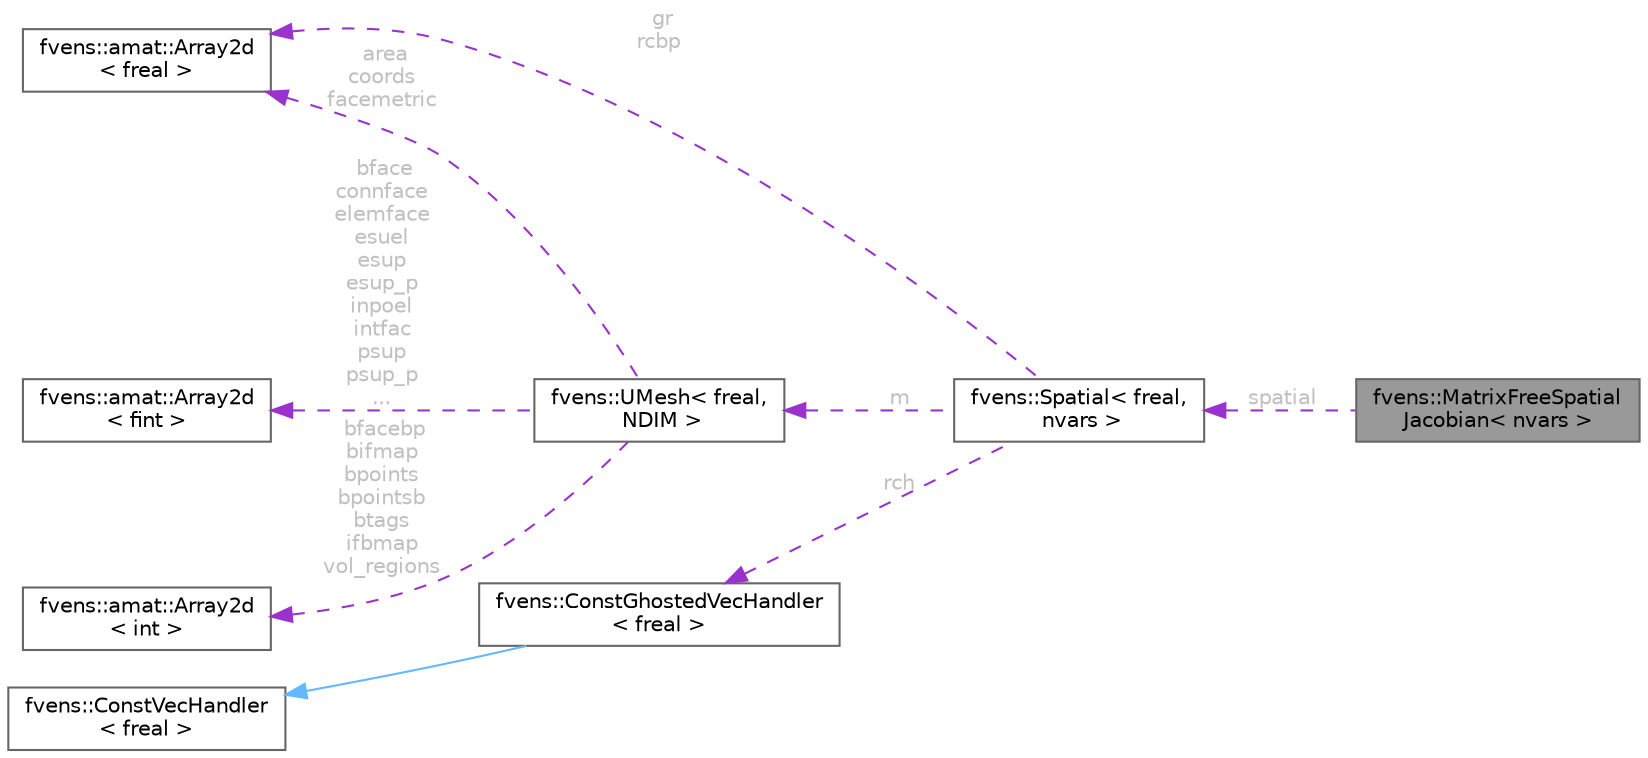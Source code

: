 digraph "fvens::MatrixFreeSpatialJacobian&lt; nvars &gt;"
{
 // LATEX_PDF_SIZE
  bgcolor="transparent";
  edge [fontname=Helvetica,fontsize=10,labelfontname=Helvetica,labelfontsize=10];
  node [fontname=Helvetica,fontsize=10,shape=box,height=0.2,width=0.4];
  rankdir="LR";
  Node1 [id="Node000001",label="fvens::MatrixFreeSpatial\lJacobian\< nvars \>",height=0.2,width=0.4,color="gray40", fillcolor="grey60", style="filled", fontcolor="black",tooltip="Matrix-free Jacobian of the flux."];
  Node2 -> Node1 [id="edge1_Node000001_Node000002",dir="back",color="darkorchid3",style="dashed",tooltip=" ",label=" spatial",fontcolor="grey" ];
  Node2 [id="Node000002",label="fvens::Spatial\< freal,\l nvars \>",height=0.2,width=0.4,color="gray40", fillcolor="white", style="filled",URL="$classfvens_1_1Spatial.html",tooltip=" "];
  Node3 -> Node2 [id="edge2_Node000002_Node000003",dir="back",color="darkorchid3",style="dashed",tooltip=" ",label=" m",fontcolor="grey" ];
  Node3 [id="Node000003",label="fvens::UMesh\< freal,\l NDIM \>",height=0.2,width=0.4,color="gray40", fillcolor="white", style="filled",URL="$classfvens_1_1UMesh.html",tooltip=" "];
  Node4 -> Node3 [id="edge3_Node000003_Node000004",dir="back",color="darkorchid3",style="dashed",tooltip=" ",label=" area\ncoords\nfacemetric",fontcolor="grey" ];
  Node4 [id="Node000004",label="fvens::amat::Array2d\l\< freal \>",height=0.2,width=0.4,color="gray40", fillcolor="white", style="filled",URL="$classfvens_1_1amat_1_1Array2d.html",tooltip=" "];
  Node5 -> Node3 [id="edge4_Node000003_Node000005",dir="back",color="darkorchid3",style="dashed",tooltip=" ",label=" bface\nconnface\nelemface\nesuel\nesup\nesup_p\ninpoel\nintfac\npsup\npsup_p\n...",fontcolor="grey" ];
  Node5 [id="Node000005",label="fvens::amat::Array2d\l\< fint \>",height=0.2,width=0.4,color="gray40", fillcolor="white", style="filled",URL="$classfvens_1_1amat_1_1Array2d.html",tooltip=" "];
  Node6 -> Node3 [id="edge5_Node000003_Node000006",dir="back",color="darkorchid3",style="dashed",tooltip=" ",label=" bfacebp\nbifmap\nbpoints\nbpointsb\nbtags\nifbmap\nvol_regions",fontcolor="grey" ];
  Node6 [id="Node000006",label="fvens::amat::Array2d\l\< int \>",height=0.2,width=0.4,color="gray40", fillcolor="white", style="filled",URL="$classfvens_1_1amat_1_1Array2d.html",tooltip=" "];
  Node7 -> Node2 [id="edge6_Node000002_Node000007",dir="back",color="darkorchid3",style="dashed",tooltip=" ",label=" rch",fontcolor="grey" ];
  Node7 [id="Node000007",label="fvens::ConstGhostedVecHandler\l\< freal \>",height=0.2,width=0.4,color="gray40", fillcolor="white", style="filled",URL="$classfvens_1_1ConstGhostedVecHandler.html",tooltip=" "];
  Node8 -> Node7 [id="edge7_Node000007_Node000008",dir="back",color="steelblue1",style="solid",tooltip=" "];
  Node8 [id="Node000008",label="fvens::ConstVecHandler\l\< freal \>",height=0.2,width=0.4,color="gray40", fillcolor="white", style="filled",URL="$classfvens_1_1ConstVecHandler.html",tooltip=" "];
  Node4 -> Node2 [id="edge8_Node000002_Node000004",dir="back",color="darkorchid3",style="dashed",tooltip=" ",label=" gr\nrcbp",fontcolor="grey" ];
}
